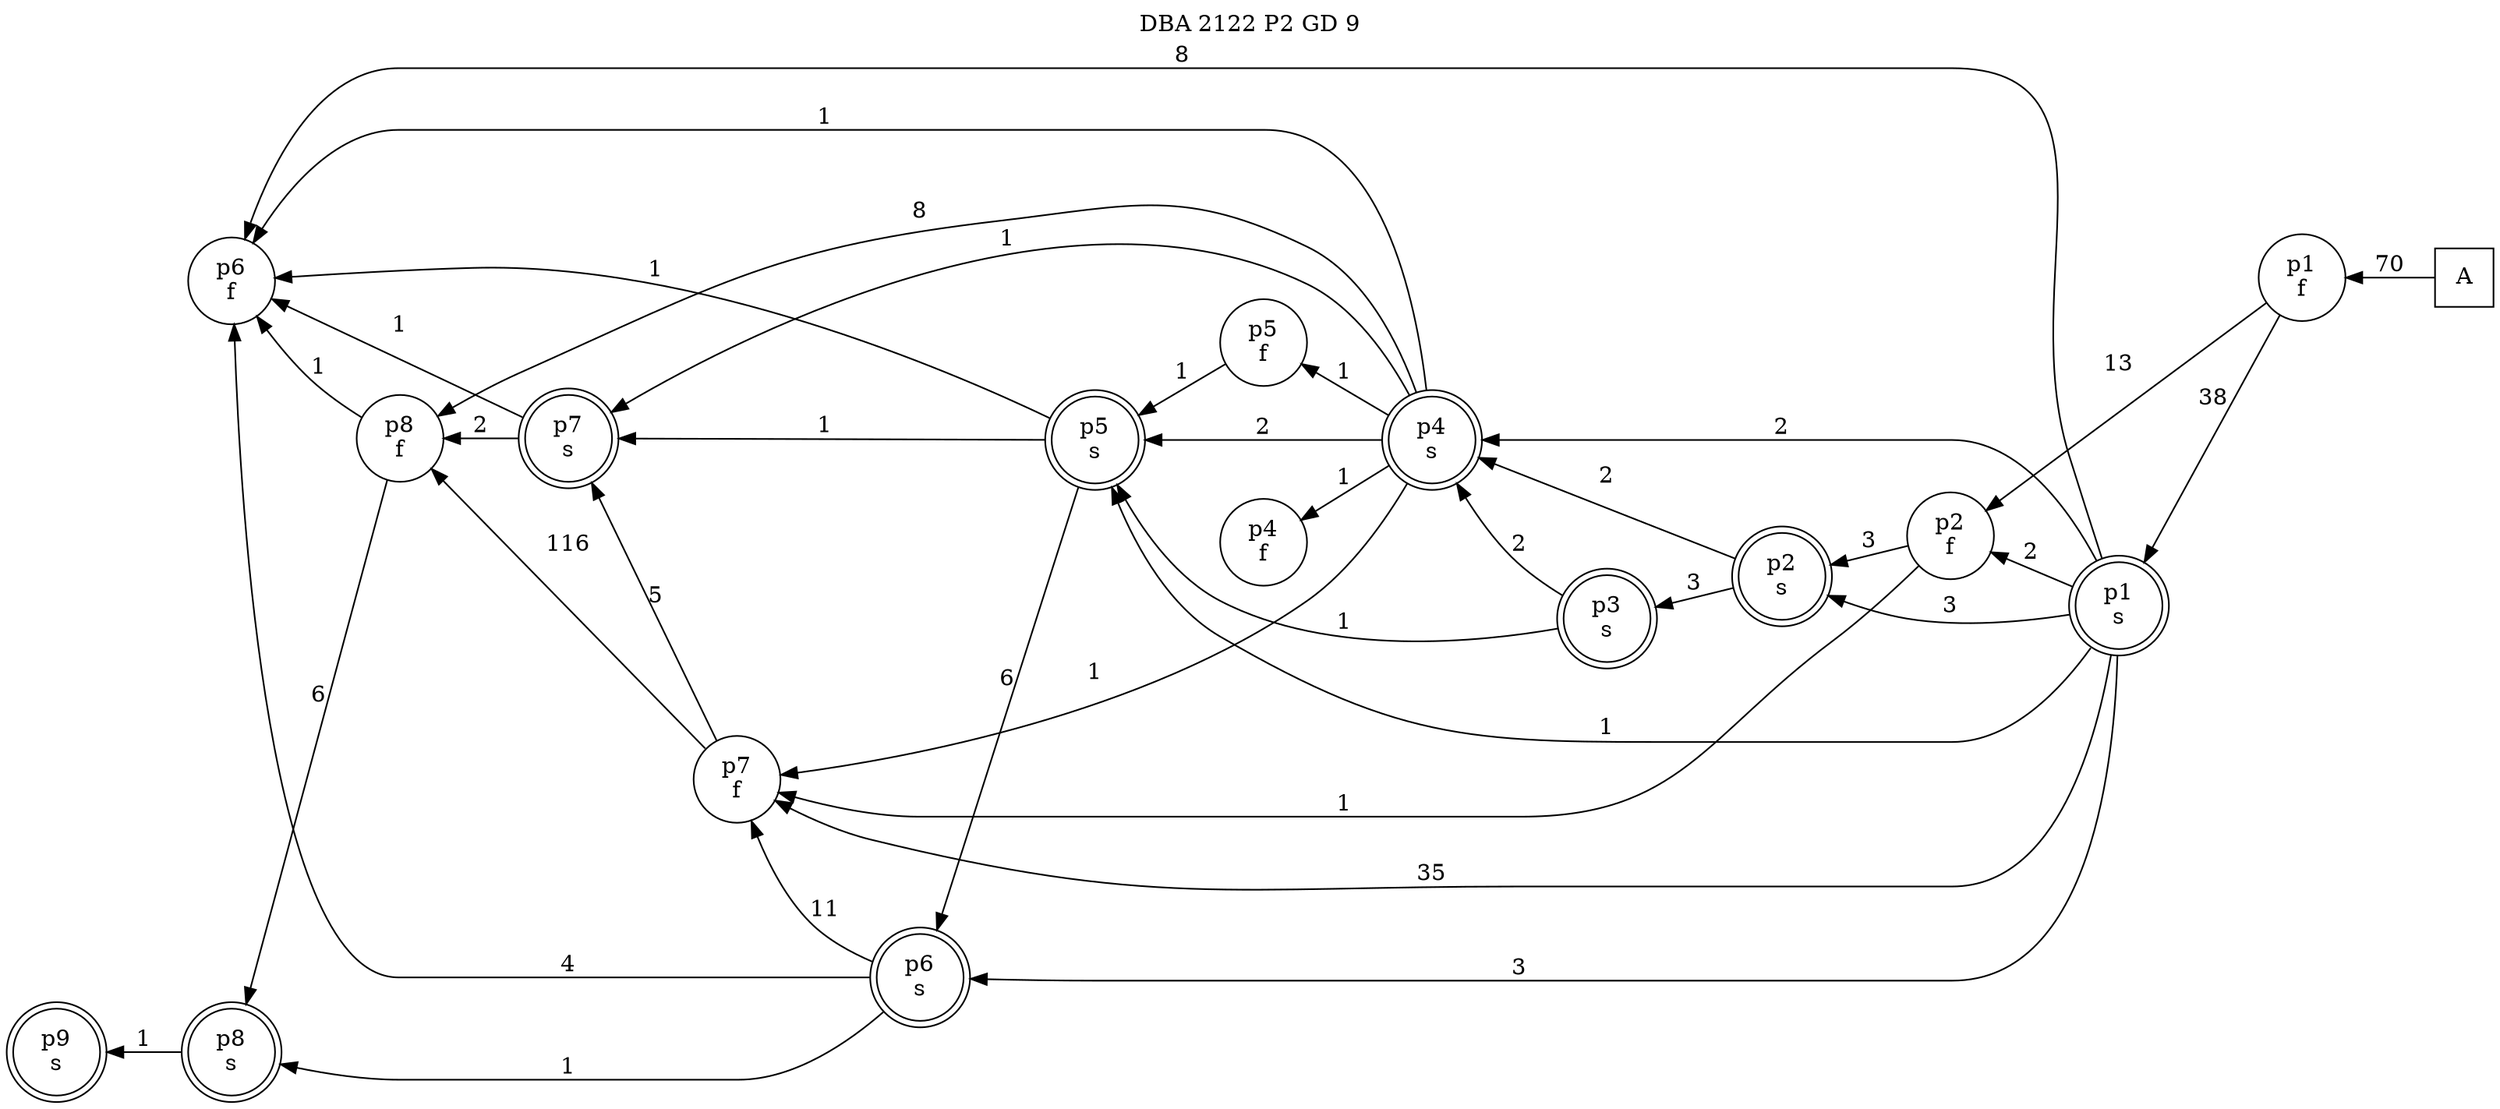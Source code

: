 digraph DBA_2122_P2_GD_9_GOOD {
labelloc="tl"
label= " DBA 2122 P2 GD 9 "
rankdir="RL";
"A" [shape="square" label="A"]
"p1_f" [shape="circle" label="p1
f"]
"p1_s" [shape="doublecircle" label="p1
s"]
"p2_f" [shape="circle" label="p2
f"]
"p2_s" [shape="doublecircle" label="p2
s"]
"p3_s" [shape="doublecircle" label="p3
s"]
"p4_s" [shape="doublecircle" label="p4
s"]
"p5_s" [shape="doublecircle" label="p5
s"]
"p6_s" [shape="doublecircle" label="p6
s"]
"p7_f" [shape="circle" label="p7
f"]
"p7_s" [shape="doublecircle" label="p7
s"]
"p6_f" [shape="circle" label="p6
f"]
"p8_f" [shape="circle" label="p8
f"]
"p8_s" [shape="doublecircle" label="p8
s"]
"p4_f" [shape="circle" label="p4
f"]
"p5_f" [shape="circle" label="p5
f"]
"p9_s" [shape="doublecircle" label="p9
s"]
"A" -> "p1_f" [ label=70]
"p1_f" -> "p1_s" [ label=38]
"p1_f" -> "p2_f" [ label=13]
"p1_s" -> "p2_f" [ label=2]
"p1_s" -> "p2_s" [ label=3]
"p1_s" -> "p4_s" [ label=2]
"p1_s" -> "p5_s" [ label=1]
"p1_s" -> "p6_s" [ label=3]
"p1_s" -> "p7_f" [ label=35]
"p1_s" -> "p6_f" [ label=8]
"p2_f" -> "p2_s" [ label=3]
"p2_f" -> "p7_f" [ label=1]
"p2_s" -> "p3_s" [ label=3]
"p2_s" -> "p4_s" [ label=2]
"p3_s" -> "p4_s" [ label=2]
"p3_s" -> "p5_s" [ label=1]
"p4_s" -> "p5_s" [ label=2]
"p4_s" -> "p7_f" [ label=1]
"p4_s" -> "p7_s" [ label=1]
"p4_s" -> "p6_f" [ label=1]
"p4_s" -> "p8_f" [ label=8]
"p4_s" -> "p4_f" [ label=1]
"p4_s" -> "p5_f" [ label=1]
"p5_s" -> "p6_s" [ label=6]
"p5_s" -> "p7_s" [ label=1]
"p5_s" -> "p6_f" [ label=1]
"p6_s" -> "p7_f" [ label=11]
"p6_s" -> "p6_f" [ label=4]
"p6_s" -> "p8_s" [ label=1]
"p7_f" -> "p7_s" [ label=5]
"p7_f" -> "p8_f" [ label=116]
"p7_s" -> "p6_f" [ label=1]
"p7_s" -> "p8_f" [ label=2]
"p8_f" -> "p6_f" [ label=1]
"p8_f" -> "p8_s" [ label=6]
"p8_s" -> "p9_s" [ label=1]
"p5_f" -> "p5_s" [ label=1]
}

